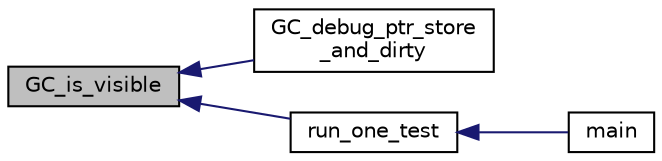 digraph "GC_is_visible"
{
  edge [fontname="Helvetica",fontsize="10",labelfontname="Helvetica",labelfontsize="10"];
  node [fontname="Helvetica",fontsize="10",shape=record];
  rankdir="LR";
  Node2375 [label="GC_is_visible",height=0.2,width=0.4,color="black", fillcolor="grey75", style="filled", fontcolor="black"];
  Node2375 -> Node2376 [dir="back",color="midnightblue",fontsize="10",style="solid",fontname="Helvetica"];
  Node2376 [label="GC_debug_ptr_store\l_and_dirty",height=0.2,width=0.4,color="black", fillcolor="white", style="filled",URL="$d0/daa/gc_8h.html#a6bfbb76ce93eedfb9fc0a64659e26c71"];
  Node2375 -> Node2377 [dir="back",color="midnightblue",fontsize="10",style="solid",fontname="Helvetica"];
  Node2377 [label="run_one_test",height=0.2,width=0.4,color="black", fillcolor="white", style="filled",URL="$d4/d12/3rd_party_2gc_2tests_2test_8c.html#a3b194f0711aa5c8878f77b3809918845"];
  Node2377 -> Node2378 [dir="back",color="midnightblue",fontsize="10",style="solid",fontname="Helvetica"];
  Node2378 [label="main",height=0.2,width=0.4,color="black", fillcolor="white", style="filled",URL="$d4/d12/3rd_party_2gc_2tests_2test_8c.html#a840291bc02cba5474a4cb46a9b9566fe"];
}
